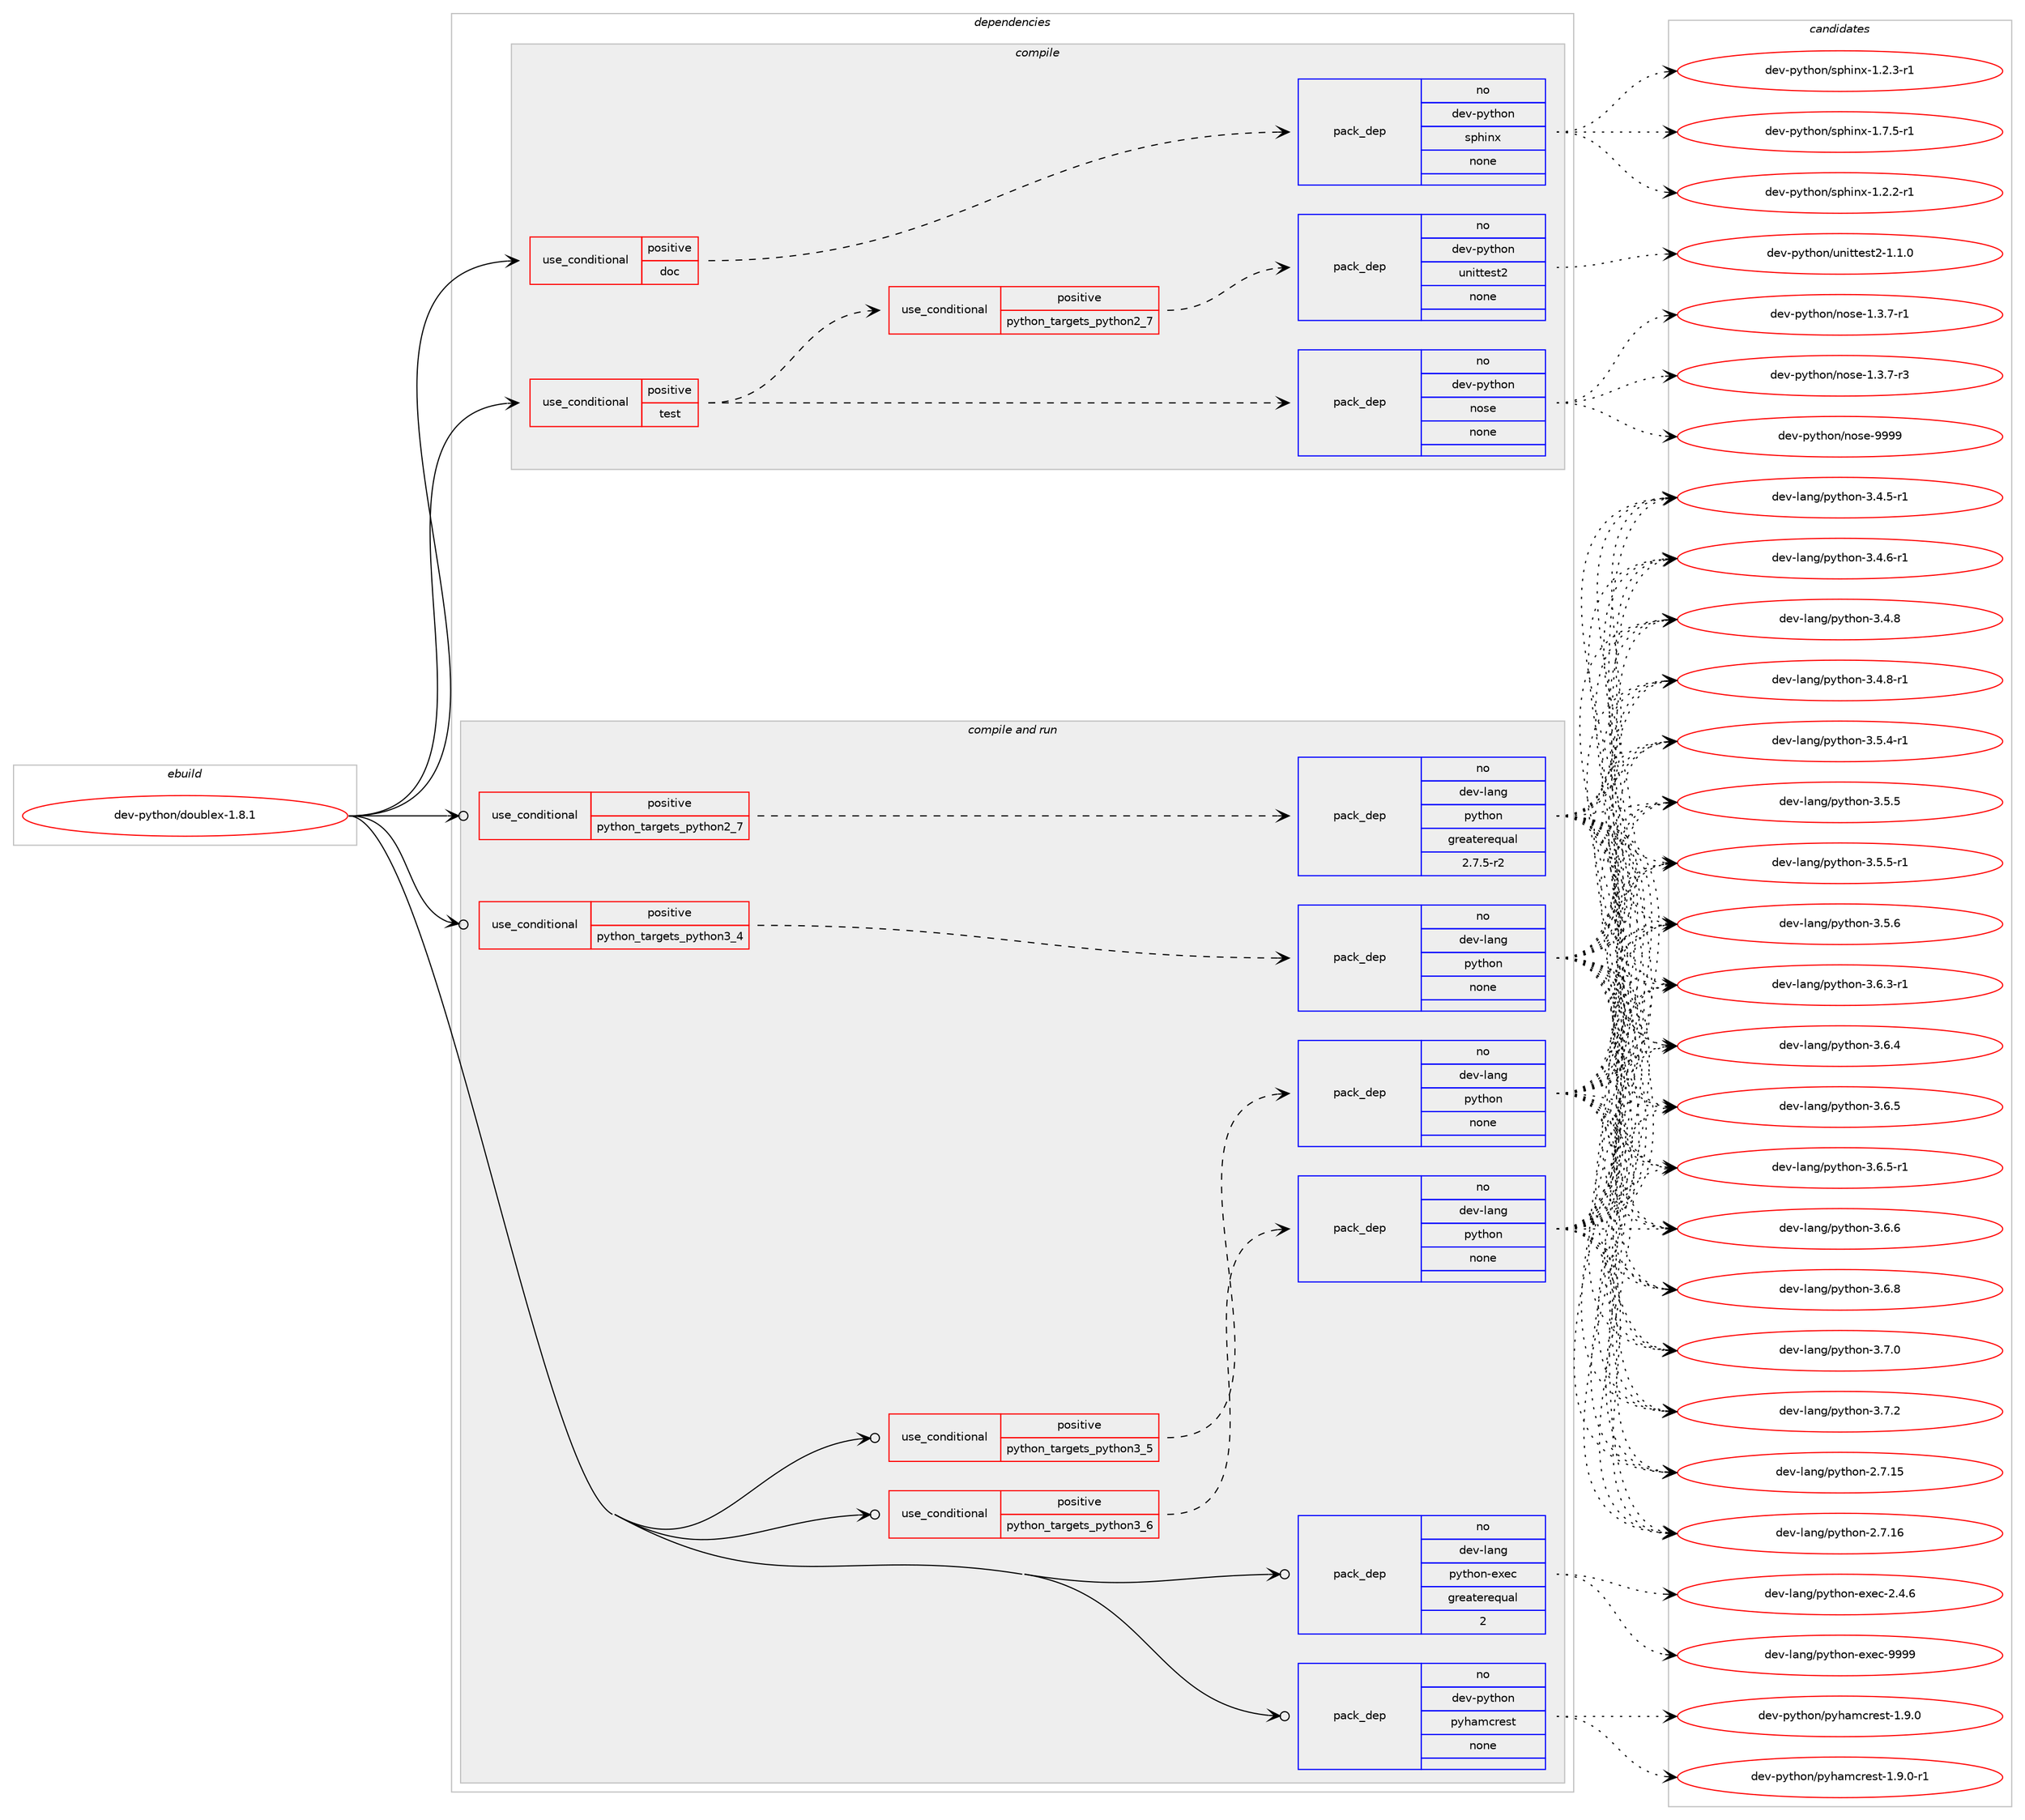 digraph prolog {

# *************
# Graph options
# *************

newrank=true;
concentrate=true;
compound=true;
graph [rankdir=LR,fontname=Helvetica,fontsize=10,ranksep=1.5];#, ranksep=2.5, nodesep=0.2];
edge  [arrowhead=vee];
node  [fontname=Helvetica,fontsize=10];

# **********
# The ebuild
# **********

subgraph cluster_leftcol {
color=gray;
rank=same;
label=<<i>ebuild</i>>;
id [label="dev-python/doublex-1.8.1", color=red, width=4, href="../dev-python/doublex-1.8.1.svg"];
}

# ****************
# The dependencies
# ****************

subgraph cluster_midcol {
color=gray;
label=<<i>dependencies</i>>;
subgraph cluster_compile {
fillcolor="#eeeeee";
style=filled;
label=<<i>compile</i>>;
subgraph cond373692 {
dependency1407210 [label=<<TABLE BORDER="0" CELLBORDER="1" CELLSPACING="0" CELLPADDING="4"><TR><TD ROWSPAN="3" CELLPADDING="10">use_conditional</TD></TR><TR><TD>positive</TD></TR><TR><TD>doc</TD></TR></TABLE>>, shape=none, color=red];
subgraph pack1010262 {
dependency1407211 [label=<<TABLE BORDER="0" CELLBORDER="1" CELLSPACING="0" CELLPADDING="4" WIDTH="220"><TR><TD ROWSPAN="6" CELLPADDING="30">pack_dep</TD></TR><TR><TD WIDTH="110">no</TD></TR><TR><TD>dev-python</TD></TR><TR><TD>sphinx</TD></TR><TR><TD>none</TD></TR><TR><TD></TD></TR></TABLE>>, shape=none, color=blue];
}
dependency1407210:e -> dependency1407211:w [weight=20,style="dashed",arrowhead="vee"];
}
id:e -> dependency1407210:w [weight=20,style="solid",arrowhead="vee"];
subgraph cond373693 {
dependency1407212 [label=<<TABLE BORDER="0" CELLBORDER="1" CELLSPACING="0" CELLPADDING="4"><TR><TD ROWSPAN="3" CELLPADDING="10">use_conditional</TD></TR><TR><TD>positive</TD></TR><TR><TD>test</TD></TR></TABLE>>, shape=none, color=red];
subgraph pack1010263 {
dependency1407213 [label=<<TABLE BORDER="0" CELLBORDER="1" CELLSPACING="0" CELLPADDING="4" WIDTH="220"><TR><TD ROWSPAN="6" CELLPADDING="30">pack_dep</TD></TR><TR><TD WIDTH="110">no</TD></TR><TR><TD>dev-python</TD></TR><TR><TD>nose</TD></TR><TR><TD>none</TD></TR><TR><TD></TD></TR></TABLE>>, shape=none, color=blue];
}
dependency1407212:e -> dependency1407213:w [weight=20,style="dashed",arrowhead="vee"];
subgraph cond373694 {
dependency1407214 [label=<<TABLE BORDER="0" CELLBORDER="1" CELLSPACING="0" CELLPADDING="4"><TR><TD ROWSPAN="3" CELLPADDING="10">use_conditional</TD></TR><TR><TD>positive</TD></TR><TR><TD>python_targets_python2_7</TD></TR></TABLE>>, shape=none, color=red];
subgraph pack1010264 {
dependency1407215 [label=<<TABLE BORDER="0" CELLBORDER="1" CELLSPACING="0" CELLPADDING="4" WIDTH="220"><TR><TD ROWSPAN="6" CELLPADDING="30">pack_dep</TD></TR><TR><TD WIDTH="110">no</TD></TR><TR><TD>dev-python</TD></TR><TR><TD>unittest2</TD></TR><TR><TD>none</TD></TR><TR><TD></TD></TR></TABLE>>, shape=none, color=blue];
}
dependency1407214:e -> dependency1407215:w [weight=20,style="dashed",arrowhead="vee"];
}
dependency1407212:e -> dependency1407214:w [weight=20,style="dashed",arrowhead="vee"];
}
id:e -> dependency1407212:w [weight=20,style="solid",arrowhead="vee"];
}
subgraph cluster_compileandrun {
fillcolor="#eeeeee";
style=filled;
label=<<i>compile and run</i>>;
subgraph cond373695 {
dependency1407216 [label=<<TABLE BORDER="0" CELLBORDER="1" CELLSPACING="0" CELLPADDING="4"><TR><TD ROWSPAN="3" CELLPADDING="10">use_conditional</TD></TR><TR><TD>positive</TD></TR><TR><TD>python_targets_python2_7</TD></TR></TABLE>>, shape=none, color=red];
subgraph pack1010265 {
dependency1407217 [label=<<TABLE BORDER="0" CELLBORDER="1" CELLSPACING="0" CELLPADDING="4" WIDTH="220"><TR><TD ROWSPAN="6" CELLPADDING="30">pack_dep</TD></TR><TR><TD WIDTH="110">no</TD></TR><TR><TD>dev-lang</TD></TR><TR><TD>python</TD></TR><TR><TD>greaterequal</TD></TR><TR><TD>2.7.5-r2</TD></TR></TABLE>>, shape=none, color=blue];
}
dependency1407216:e -> dependency1407217:w [weight=20,style="dashed",arrowhead="vee"];
}
id:e -> dependency1407216:w [weight=20,style="solid",arrowhead="odotvee"];
subgraph cond373696 {
dependency1407218 [label=<<TABLE BORDER="0" CELLBORDER="1" CELLSPACING="0" CELLPADDING="4"><TR><TD ROWSPAN="3" CELLPADDING="10">use_conditional</TD></TR><TR><TD>positive</TD></TR><TR><TD>python_targets_python3_4</TD></TR></TABLE>>, shape=none, color=red];
subgraph pack1010266 {
dependency1407219 [label=<<TABLE BORDER="0" CELLBORDER="1" CELLSPACING="0" CELLPADDING="4" WIDTH="220"><TR><TD ROWSPAN="6" CELLPADDING="30">pack_dep</TD></TR><TR><TD WIDTH="110">no</TD></TR><TR><TD>dev-lang</TD></TR><TR><TD>python</TD></TR><TR><TD>none</TD></TR><TR><TD></TD></TR></TABLE>>, shape=none, color=blue];
}
dependency1407218:e -> dependency1407219:w [weight=20,style="dashed",arrowhead="vee"];
}
id:e -> dependency1407218:w [weight=20,style="solid",arrowhead="odotvee"];
subgraph cond373697 {
dependency1407220 [label=<<TABLE BORDER="0" CELLBORDER="1" CELLSPACING="0" CELLPADDING="4"><TR><TD ROWSPAN="3" CELLPADDING="10">use_conditional</TD></TR><TR><TD>positive</TD></TR><TR><TD>python_targets_python3_5</TD></TR></TABLE>>, shape=none, color=red];
subgraph pack1010267 {
dependency1407221 [label=<<TABLE BORDER="0" CELLBORDER="1" CELLSPACING="0" CELLPADDING="4" WIDTH="220"><TR><TD ROWSPAN="6" CELLPADDING="30">pack_dep</TD></TR><TR><TD WIDTH="110">no</TD></TR><TR><TD>dev-lang</TD></TR><TR><TD>python</TD></TR><TR><TD>none</TD></TR><TR><TD></TD></TR></TABLE>>, shape=none, color=blue];
}
dependency1407220:e -> dependency1407221:w [weight=20,style="dashed",arrowhead="vee"];
}
id:e -> dependency1407220:w [weight=20,style="solid",arrowhead="odotvee"];
subgraph cond373698 {
dependency1407222 [label=<<TABLE BORDER="0" CELLBORDER="1" CELLSPACING="0" CELLPADDING="4"><TR><TD ROWSPAN="3" CELLPADDING="10">use_conditional</TD></TR><TR><TD>positive</TD></TR><TR><TD>python_targets_python3_6</TD></TR></TABLE>>, shape=none, color=red];
subgraph pack1010268 {
dependency1407223 [label=<<TABLE BORDER="0" CELLBORDER="1" CELLSPACING="0" CELLPADDING="4" WIDTH="220"><TR><TD ROWSPAN="6" CELLPADDING="30">pack_dep</TD></TR><TR><TD WIDTH="110">no</TD></TR><TR><TD>dev-lang</TD></TR><TR><TD>python</TD></TR><TR><TD>none</TD></TR><TR><TD></TD></TR></TABLE>>, shape=none, color=blue];
}
dependency1407222:e -> dependency1407223:w [weight=20,style="dashed",arrowhead="vee"];
}
id:e -> dependency1407222:w [weight=20,style="solid",arrowhead="odotvee"];
subgraph pack1010269 {
dependency1407224 [label=<<TABLE BORDER="0" CELLBORDER="1" CELLSPACING="0" CELLPADDING="4" WIDTH="220"><TR><TD ROWSPAN="6" CELLPADDING="30">pack_dep</TD></TR><TR><TD WIDTH="110">no</TD></TR><TR><TD>dev-lang</TD></TR><TR><TD>python-exec</TD></TR><TR><TD>greaterequal</TD></TR><TR><TD>2</TD></TR></TABLE>>, shape=none, color=blue];
}
id:e -> dependency1407224:w [weight=20,style="solid",arrowhead="odotvee"];
subgraph pack1010270 {
dependency1407225 [label=<<TABLE BORDER="0" CELLBORDER="1" CELLSPACING="0" CELLPADDING="4" WIDTH="220"><TR><TD ROWSPAN="6" CELLPADDING="30">pack_dep</TD></TR><TR><TD WIDTH="110">no</TD></TR><TR><TD>dev-python</TD></TR><TR><TD>pyhamcrest</TD></TR><TR><TD>none</TD></TR><TR><TD></TD></TR></TABLE>>, shape=none, color=blue];
}
id:e -> dependency1407225:w [weight=20,style="solid",arrowhead="odotvee"];
}
subgraph cluster_run {
fillcolor="#eeeeee";
style=filled;
label=<<i>run</i>>;
}
}

# **************
# The candidates
# **************

subgraph cluster_choices {
rank=same;
color=gray;
label=<<i>candidates</i>>;

subgraph choice1010262 {
color=black;
nodesep=1;
choice10010111845112121116104111110471151121041051101204549465046504511449 [label="dev-python/sphinx-1.2.2-r1", color=red, width=4,href="../dev-python/sphinx-1.2.2-r1.svg"];
choice10010111845112121116104111110471151121041051101204549465046514511449 [label="dev-python/sphinx-1.2.3-r1", color=red, width=4,href="../dev-python/sphinx-1.2.3-r1.svg"];
choice10010111845112121116104111110471151121041051101204549465546534511449 [label="dev-python/sphinx-1.7.5-r1", color=red, width=4,href="../dev-python/sphinx-1.7.5-r1.svg"];
dependency1407211:e -> choice10010111845112121116104111110471151121041051101204549465046504511449:w [style=dotted,weight="100"];
dependency1407211:e -> choice10010111845112121116104111110471151121041051101204549465046514511449:w [style=dotted,weight="100"];
dependency1407211:e -> choice10010111845112121116104111110471151121041051101204549465546534511449:w [style=dotted,weight="100"];
}
subgraph choice1010263 {
color=black;
nodesep=1;
choice10010111845112121116104111110471101111151014549465146554511449 [label="dev-python/nose-1.3.7-r1", color=red, width=4,href="../dev-python/nose-1.3.7-r1.svg"];
choice10010111845112121116104111110471101111151014549465146554511451 [label="dev-python/nose-1.3.7-r3", color=red, width=4,href="../dev-python/nose-1.3.7-r3.svg"];
choice10010111845112121116104111110471101111151014557575757 [label="dev-python/nose-9999", color=red, width=4,href="../dev-python/nose-9999.svg"];
dependency1407213:e -> choice10010111845112121116104111110471101111151014549465146554511449:w [style=dotted,weight="100"];
dependency1407213:e -> choice10010111845112121116104111110471101111151014549465146554511451:w [style=dotted,weight="100"];
dependency1407213:e -> choice10010111845112121116104111110471101111151014557575757:w [style=dotted,weight="100"];
}
subgraph choice1010264 {
color=black;
nodesep=1;
choice100101118451121211161041111104711711010511611610111511650454946494648 [label="dev-python/unittest2-1.1.0", color=red, width=4,href="../dev-python/unittest2-1.1.0.svg"];
dependency1407215:e -> choice100101118451121211161041111104711711010511611610111511650454946494648:w [style=dotted,weight="100"];
}
subgraph choice1010265 {
color=black;
nodesep=1;
choice10010111845108971101034711212111610411111045504655464953 [label="dev-lang/python-2.7.15", color=red, width=4,href="../dev-lang/python-2.7.15.svg"];
choice10010111845108971101034711212111610411111045504655464954 [label="dev-lang/python-2.7.16", color=red, width=4,href="../dev-lang/python-2.7.16.svg"];
choice1001011184510897110103471121211161041111104551465246534511449 [label="dev-lang/python-3.4.5-r1", color=red, width=4,href="../dev-lang/python-3.4.5-r1.svg"];
choice1001011184510897110103471121211161041111104551465246544511449 [label="dev-lang/python-3.4.6-r1", color=red, width=4,href="../dev-lang/python-3.4.6-r1.svg"];
choice100101118451089711010347112121116104111110455146524656 [label="dev-lang/python-3.4.8", color=red, width=4,href="../dev-lang/python-3.4.8.svg"];
choice1001011184510897110103471121211161041111104551465246564511449 [label="dev-lang/python-3.4.8-r1", color=red, width=4,href="../dev-lang/python-3.4.8-r1.svg"];
choice1001011184510897110103471121211161041111104551465346524511449 [label="dev-lang/python-3.5.4-r1", color=red, width=4,href="../dev-lang/python-3.5.4-r1.svg"];
choice100101118451089711010347112121116104111110455146534653 [label="dev-lang/python-3.5.5", color=red, width=4,href="../dev-lang/python-3.5.5.svg"];
choice1001011184510897110103471121211161041111104551465346534511449 [label="dev-lang/python-3.5.5-r1", color=red, width=4,href="../dev-lang/python-3.5.5-r1.svg"];
choice100101118451089711010347112121116104111110455146534654 [label="dev-lang/python-3.5.6", color=red, width=4,href="../dev-lang/python-3.5.6.svg"];
choice1001011184510897110103471121211161041111104551465446514511449 [label="dev-lang/python-3.6.3-r1", color=red, width=4,href="../dev-lang/python-3.6.3-r1.svg"];
choice100101118451089711010347112121116104111110455146544652 [label="dev-lang/python-3.6.4", color=red, width=4,href="../dev-lang/python-3.6.4.svg"];
choice100101118451089711010347112121116104111110455146544653 [label="dev-lang/python-3.6.5", color=red, width=4,href="../dev-lang/python-3.6.5.svg"];
choice1001011184510897110103471121211161041111104551465446534511449 [label="dev-lang/python-3.6.5-r1", color=red, width=4,href="../dev-lang/python-3.6.5-r1.svg"];
choice100101118451089711010347112121116104111110455146544654 [label="dev-lang/python-3.6.6", color=red, width=4,href="../dev-lang/python-3.6.6.svg"];
choice100101118451089711010347112121116104111110455146544656 [label="dev-lang/python-3.6.8", color=red, width=4,href="../dev-lang/python-3.6.8.svg"];
choice100101118451089711010347112121116104111110455146554648 [label="dev-lang/python-3.7.0", color=red, width=4,href="../dev-lang/python-3.7.0.svg"];
choice100101118451089711010347112121116104111110455146554650 [label="dev-lang/python-3.7.2", color=red, width=4,href="../dev-lang/python-3.7.2.svg"];
dependency1407217:e -> choice10010111845108971101034711212111610411111045504655464953:w [style=dotted,weight="100"];
dependency1407217:e -> choice10010111845108971101034711212111610411111045504655464954:w [style=dotted,weight="100"];
dependency1407217:e -> choice1001011184510897110103471121211161041111104551465246534511449:w [style=dotted,weight="100"];
dependency1407217:e -> choice1001011184510897110103471121211161041111104551465246544511449:w [style=dotted,weight="100"];
dependency1407217:e -> choice100101118451089711010347112121116104111110455146524656:w [style=dotted,weight="100"];
dependency1407217:e -> choice1001011184510897110103471121211161041111104551465246564511449:w [style=dotted,weight="100"];
dependency1407217:e -> choice1001011184510897110103471121211161041111104551465346524511449:w [style=dotted,weight="100"];
dependency1407217:e -> choice100101118451089711010347112121116104111110455146534653:w [style=dotted,weight="100"];
dependency1407217:e -> choice1001011184510897110103471121211161041111104551465346534511449:w [style=dotted,weight="100"];
dependency1407217:e -> choice100101118451089711010347112121116104111110455146534654:w [style=dotted,weight="100"];
dependency1407217:e -> choice1001011184510897110103471121211161041111104551465446514511449:w [style=dotted,weight="100"];
dependency1407217:e -> choice100101118451089711010347112121116104111110455146544652:w [style=dotted,weight="100"];
dependency1407217:e -> choice100101118451089711010347112121116104111110455146544653:w [style=dotted,weight="100"];
dependency1407217:e -> choice1001011184510897110103471121211161041111104551465446534511449:w [style=dotted,weight="100"];
dependency1407217:e -> choice100101118451089711010347112121116104111110455146544654:w [style=dotted,weight="100"];
dependency1407217:e -> choice100101118451089711010347112121116104111110455146544656:w [style=dotted,weight="100"];
dependency1407217:e -> choice100101118451089711010347112121116104111110455146554648:w [style=dotted,weight="100"];
dependency1407217:e -> choice100101118451089711010347112121116104111110455146554650:w [style=dotted,weight="100"];
}
subgraph choice1010266 {
color=black;
nodesep=1;
choice10010111845108971101034711212111610411111045504655464953 [label="dev-lang/python-2.7.15", color=red, width=4,href="../dev-lang/python-2.7.15.svg"];
choice10010111845108971101034711212111610411111045504655464954 [label="dev-lang/python-2.7.16", color=red, width=4,href="../dev-lang/python-2.7.16.svg"];
choice1001011184510897110103471121211161041111104551465246534511449 [label="dev-lang/python-3.4.5-r1", color=red, width=4,href="../dev-lang/python-3.4.5-r1.svg"];
choice1001011184510897110103471121211161041111104551465246544511449 [label="dev-lang/python-3.4.6-r1", color=red, width=4,href="../dev-lang/python-3.4.6-r1.svg"];
choice100101118451089711010347112121116104111110455146524656 [label="dev-lang/python-3.4.8", color=red, width=4,href="../dev-lang/python-3.4.8.svg"];
choice1001011184510897110103471121211161041111104551465246564511449 [label="dev-lang/python-3.4.8-r1", color=red, width=4,href="../dev-lang/python-3.4.8-r1.svg"];
choice1001011184510897110103471121211161041111104551465346524511449 [label="dev-lang/python-3.5.4-r1", color=red, width=4,href="../dev-lang/python-3.5.4-r1.svg"];
choice100101118451089711010347112121116104111110455146534653 [label="dev-lang/python-3.5.5", color=red, width=4,href="../dev-lang/python-3.5.5.svg"];
choice1001011184510897110103471121211161041111104551465346534511449 [label="dev-lang/python-3.5.5-r1", color=red, width=4,href="../dev-lang/python-3.5.5-r1.svg"];
choice100101118451089711010347112121116104111110455146534654 [label="dev-lang/python-3.5.6", color=red, width=4,href="../dev-lang/python-3.5.6.svg"];
choice1001011184510897110103471121211161041111104551465446514511449 [label="dev-lang/python-3.6.3-r1", color=red, width=4,href="../dev-lang/python-3.6.3-r1.svg"];
choice100101118451089711010347112121116104111110455146544652 [label="dev-lang/python-3.6.4", color=red, width=4,href="../dev-lang/python-3.6.4.svg"];
choice100101118451089711010347112121116104111110455146544653 [label="dev-lang/python-3.6.5", color=red, width=4,href="../dev-lang/python-3.6.5.svg"];
choice1001011184510897110103471121211161041111104551465446534511449 [label="dev-lang/python-3.6.5-r1", color=red, width=4,href="../dev-lang/python-3.6.5-r1.svg"];
choice100101118451089711010347112121116104111110455146544654 [label="dev-lang/python-3.6.6", color=red, width=4,href="../dev-lang/python-3.6.6.svg"];
choice100101118451089711010347112121116104111110455146544656 [label="dev-lang/python-3.6.8", color=red, width=4,href="../dev-lang/python-3.6.8.svg"];
choice100101118451089711010347112121116104111110455146554648 [label="dev-lang/python-3.7.0", color=red, width=4,href="../dev-lang/python-3.7.0.svg"];
choice100101118451089711010347112121116104111110455146554650 [label="dev-lang/python-3.7.2", color=red, width=4,href="../dev-lang/python-3.7.2.svg"];
dependency1407219:e -> choice10010111845108971101034711212111610411111045504655464953:w [style=dotted,weight="100"];
dependency1407219:e -> choice10010111845108971101034711212111610411111045504655464954:w [style=dotted,weight="100"];
dependency1407219:e -> choice1001011184510897110103471121211161041111104551465246534511449:w [style=dotted,weight="100"];
dependency1407219:e -> choice1001011184510897110103471121211161041111104551465246544511449:w [style=dotted,weight="100"];
dependency1407219:e -> choice100101118451089711010347112121116104111110455146524656:w [style=dotted,weight="100"];
dependency1407219:e -> choice1001011184510897110103471121211161041111104551465246564511449:w [style=dotted,weight="100"];
dependency1407219:e -> choice1001011184510897110103471121211161041111104551465346524511449:w [style=dotted,weight="100"];
dependency1407219:e -> choice100101118451089711010347112121116104111110455146534653:w [style=dotted,weight="100"];
dependency1407219:e -> choice1001011184510897110103471121211161041111104551465346534511449:w [style=dotted,weight="100"];
dependency1407219:e -> choice100101118451089711010347112121116104111110455146534654:w [style=dotted,weight="100"];
dependency1407219:e -> choice1001011184510897110103471121211161041111104551465446514511449:w [style=dotted,weight="100"];
dependency1407219:e -> choice100101118451089711010347112121116104111110455146544652:w [style=dotted,weight="100"];
dependency1407219:e -> choice100101118451089711010347112121116104111110455146544653:w [style=dotted,weight="100"];
dependency1407219:e -> choice1001011184510897110103471121211161041111104551465446534511449:w [style=dotted,weight="100"];
dependency1407219:e -> choice100101118451089711010347112121116104111110455146544654:w [style=dotted,weight="100"];
dependency1407219:e -> choice100101118451089711010347112121116104111110455146544656:w [style=dotted,weight="100"];
dependency1407219:e -> choice100101118451089711010347112121116104111110455146554648:w [style=dotted,weight="100"];
dependency1407219:e -> choice100101118451089711010347112121116104111110455146554650:w [style=dotted,weight="100"];
}
subgraph choice1010267 {
color=black;
nodesep=1;
choice10010111845108971101034711212111610411111045504655464953 [label="dev-lang/python-2.7.15", color=red, width=4,href="../dev-lang/python-2.7.15.svg"];
choice10010111845108971101034711212111610411111045504655464954 [label="dev-lang/python-2.7.16", color=red, width=4,href="../dev-lang/python-2.7.16.svg"];
choice1001011184510897110103471121211161041111104551465246534511449 [label="dev-lang/python-3.4.5-r1", color=red, width=4,href="../dev-lang/python-3.4.5-r1.svg"];
choice1001011184510897110103471121211161041111104551465246544511449 [label="dev-lang/python-3.4.6-r1", color=red, width=4,href="../dev-lang/python-3.4.6-r1.svg"];
choice100101118451089711010347112121116104111110455146524656 [label="dev-lang/python-3.4.8", color=red, width=4,href="../dev-lang/python-3.4.8.svg"];
choice1001011184510897110103471121211161041111104551465246564511449 [label="dev-lang/python-3.4.8-r1", color=red, width=4,href="../dev-lang/python-3.4.8-r1.svg"];
choice1001011184510897110103471121211161041111104551465346524511449 [label="dev-lang/python-3.5.4-r1", color=red, width=4,href="../dev-lang/python-3.5.4-r1.svg"];
choice100101118451089711010347112121116104111110455146534653 [label="dev-lang/python-3.5.5", color=red, width=4,href="../dev-lang/python-3.5.5.svg"];
choice1001011184510897110103471121211161041111104551465346534511449 [label="dev-lang/python-3.5.5-r1", color=red, width=4,href="../dev-lang/python-3.5.5-r1.svg"];
choice100101118451089711010347112121116104111110455146534654 [label="dev-lang/python-3.5.6", color=red, width=4,href="../dev-lang/python-3.5.6.svg"];
choice1001011184510897110103471121211161041111104551465446514511449 [label="dev-lang/python-3.6.3-r1", color=red, width=4,href="../dev-lang/python-3.6.3-r1.svg"];
choice100101118451089711010347112121116104111110455146544652 [label="dev-lang/python-3.6.4", color=red, width=4,href="../dev-lang/python-3.6.4.svg"];
choice100101118451089711010347112121116104111110455146544653 [label="dev-lang/python-3.6.5", color=red, width=4,href="../dev-lang/python-3.6.5.svg"];
choice1001011184510897110103471121211161041111104551465446534511449 [label="dev-lang/python-3.6.5-r1", color=red, width=4,href="../dev-lang/python-3.6.5-r1.svg"];
choice100101118451089711010347112121116104111110455146544654 [label="dev-lang/python-3.6.6", color=red, width=4,href="../dev-lang/python-3.6.6.svg"];
choice100101118451089711010347112121116104111110455146544656 [label="dev-lang/python-3.6.8", color=red, width=4,href="../dev-lang/python-3.6.8.svg"];
choice100101118451089711010347112121116104111110455146554648 [label="dev-lang/python-3.7.0", color=red, width=4,href="../dev-lang/python-3.7.0.svg"];
choice100101118451089711010347112121116104111110455146554650 [label="dev-lang/python-3.7.2", color=red, width=4,href="../dev-lang/python-3.7.2.svg"];
dependency1407221:e -> choice10010111845108971101034711212111610411111045504655464953:w [style=dotted,weight="100"];
dependency1407221:e -> choice10010111845108971101034711212111610411111045504655464954:w [style=dotted,weight="100"];
dependency1407221:e -> choice1001011184510897110103471121211161041111104551465246534511449:w [style=dotted,weight="100"];
dependency1407221:e -> choice1001011184510897110103471121211161041111104551465246544511449:w [style=dotted,weight="100"];
dependency1407221:e -> choice100101118451089711010347112121116104111110455146524656:w [style=dotted,weight="100"];
dependency1407221:e -> choice1001011184510897110103471121211161041111104551465246564511449:w [style=dotted,weight="100"];
dependency1407221:e -> choice1001011184510897110103471121211161041111104551465346524511449:w [style=dotted,weight="100"];
dependency1407221:e -> choice100101118451089711010347112121116104111110455146534653:w [style=dotted,weight="100"];
dependency1407221:e -> choice1001011184510897110103471121211161041111104551465346534511449:w [style=dotted,weight="100"];
dependency1407221:e -> choice100101118451089711010347112121116104111110455146534654:w [style=dotted,weight="100"];
dependency1407221:e -> choice1001011184510897110103471121211161041111104551465446514511449:w [style=dotted,weight="100"];
dependency1407221:e -> choice100101118451089711010347112121116104111110455146544652:w [style=dotted,weight="100"];
dependency1407221:e -> choice100101118451089711010347112121116104111110455146544653:w [style=dotted,weight="100"];
dependency1407221:e -> choice1001011184510897110103471121211161041111104551465446534511449:w [style=dotted,weight="100"];
dependency1407221:e -> choice100101118451089711010347112121116104111110455146544654:w [style=dotted,weight="100"];
dependency1407221:e -> choice100101118451089711010347112121116104111110455146544656:w [style=dotted,weight="100"];
dependency1407221:e -> choice100101118451089711010347112121116104111110455146554648:w [style=dotted,weight="100"];
dependency1407221:e -> choice100101118451089711010347112121116104111110455146554650:w [style=dotted,weight="100"];
}
subgraph choice1010268 {
color=black;
nodesep=1;
choice10010111845108971101034711212111610411111045504655464953 [label="dev-lang/python-2.7.15", color=red, width=4,href="../dev-lang/python-2.7.15.svg"];
choice10010111845108971101034711212111610411111045504655464954 [label="dev-lang/python-2.7.16", color=red, width=4,href="../dev-lang/python-2.7.16.svg"];
choice1001011184510897110103471121211161041111104551465246534511449 [label="dev-lang/python-3.4.5-r1", color=red, width=4,href="../dev-lang/python-3.4.5-r1.svg"];
choice1001011184510897110103471121211161041111104551465246544511449 [label="dev-lang/python-3.4.6-r1", color=red, width=4,href="../dev-lang/python-3.4.6-r1.svg"];
choice100101118451089711010347112121116104111110455146524656 [label="dev-lang/python-3.4.8", color=red, width=4,href="../dev-lang/python-3.4.8.svg"];
choice1001011184510897110103471121211161041111104551465246564511449 [label="dev-lang/python-3.4.8-r1", color=red, width=4,href="../dev-lang/python-3.4.8-r1.svg"];
choice1001011184510897110103471121211161041111104551465346524511449 [label="dev-lang/python-3.5.4-r1", color=red, width=4,href="../dev-lang/python-3.5.4-r1.svg"];
choice100101118451089711010347112121116104111110455146534653 [label="dev-lang/python-3.5.5", color=red, width=4,href="../dev-lang/python-3.5.5.svg"];
choice1001011184510897110103471121211161041111104551465346534511449 [label="dev-lang/python-3.5.5-r1", color=red, width=4,href="../dev-lang/python-3.5.5-r1.svg"];
choice100101118451089711010347112121116104111110455146534654 [label="dev-lang/python-3.5.6", color=red, width=4,href="../dev-lang/python-3.5.6.svg"];
choice1001011184510897110103471121211161041111104551465446514511449 [label="dev-lang/python-3.6.3-r1", color=red, width=4,href="../dev-lang/python-3.6.3-r1.svg"];
choice100101118451089711010347112121116104111110455146544652 [label="dev-lang/python-3.6.4", color=red, width=4,href="../dev-lang/python-3.6.4.svg"];
choice100101118451089711010347112121116104111110455146544653 [label="dev-lang/python-3.6.5", color=red, width=4,href="../dev-lang/python-3.6.5.svg"];
choice1001011184510897110103471121211161041111104551465446534511449 [label="dev-lang/python-3.6.5-r1", color=red, width=4,href="../dev-lang/python-3.6.5-r1.svg"];
choice100101118451089711010347112121116104111110455146544654 [label="dev-lang/python-3.6.6", color=red, width=4,href="../dev-lang/python-3.6.6.svg"];
choice100101118451089711010347112121116104111110455146544656 [label="dev-lang/python-3.6.8", color=red, width=4,href="../dev-lang/python-3.6.8.svg"];
choice100101118451089711010347112121116104111110455146554648 [label="dev-lang/python-3.7.0", color=red, width=4,href="../dev-lang/python-3.7.0.svg"];
choice100101118451089711010347112121116104111110455146554650 [label="dev-lang/python-3.7.2", color=red, width=4,href="../dev-lang/python-3.7.2.svg"];
dependency1407223:e -> choice10010111845108971101034711212111610411111045504655464953:w [style=dotted,weight="100"];
dependency1407223:e -> choice10010111845108971101034711212111610411111045504655464954:w [style=dotted,weight="100"];
dependency1407223:e -> choice1001011184510897110103471121211161041111104551465246534511449:w [style=dotted,weight="100"];
dependency1407223:e -> choice1001011184510897110103471121211161041111104551465246544511449:w [style=dotted,weight="100"];
dependency1407223:e -> choice100101118451089711010347112121116104111110455146524656:w [style=dotted,weight="100"];
dependency1407223:e -> choice1001011184510897110103471121211161041111104551465246564511449:w [style=dotted,weight="100"];
dependency1407223:e -> choice1001011184510897110103471121211161041111104551465346524511449:w [style=dotted,weight="100"];
dependency1407223:e -> choice100101118451089711010347112121116104111110455146534653:w [style=dotted,weight="100"];
dependency1407223:e -> choice1001011184510897110103471121211161041111104551465346534511449:w [style=dotted,weight="100"];
dependency1407223:e -> choice100101118451089711010347112121116104111110455146534654:w [style=dotted,weight="100"];
dependency1407223:e -> choice1001011184510897110103471121211161041111104551465446514511449:w [style=dotted,weight="100"];
dependency1407223:e -> choice100101118451089711010347112121116104111110455146544652:w [style=dotted,weight="100"];
dependency1407223:e -> choice100101118451089711010347112121116104111110455146544653:w [style=dotted,weight="100"];
dependency1407223:e -> choice1001011184510897110103471121211161041111104551465446534511449:w [style=dotted,weight="100"];
dependency1407223:e -> choice100101118451089711010347112121116104111110455146544654:w [style=dotted,weight="100"];
dependency1407223:e -> choice100101118451089711010347112121116104111110455146544656:w [style=dotted,weight="100"];
dependency1407223:e -> choice100101118451089711010347112121116104111110455146554648:w [style=dotted,weight="100"];
dependency1407223:e -> choice100101118451089711010347112121116104111110455146554650:w [style=dotted,weight="100"];
}
subgraph choice1010269 {
color=black;
nodesep=1;
choice1001011184510897110103471121211161041111104510112010199455046524654 [label="dev-lang/python-exec-2.4.6", color=red, width=4,href="../dev-lang/python-exec-2.4.6.svg"];
choice10010111845108971101034711212111610411111045101120101994557575757 [label="dev-lang/python-exec-9999", color=red, width=4,href="../dev-lang/python-exec-9999.svg"];
dependency1407224:e -> choice1001011184510897110103471121211161041111104510112010199455046524654:w [style=dotted,weight="100"];
dependency1407224:e -> choice10010111845108971101034711212111610411111045101120101994557575757:w [style=dotted,weight="100"];
}
subgraph choice1010270 {
color=black;
nodesep=1;
choice10010111845112121116104111110471121211049710999114101115116454946574648 [label="dev-python/pyhamcrest-1.9.0", color=red, width=4,href="../dev-python/pyhamcrest-1.9.0.svg"];
choice100101118451121211161041111104711212110497109991141011151164549465746484511449 [label="dev-python/pyhamcrest-1.9.0-r1", color=red, width=4,href="../dev-python/pyhamcrest-1.9.0-r1.svg"];
dependency1407225:e -> choice10010111845112121116104111110471121211049710999114101115116454946574648:w [style=dotted,weight="100"];
dependency1407225:e -> choice100101118451121211161041111104711212110497109991141011151164549465746484511449:w [style=dotted,weight="100"];
}
}

}
